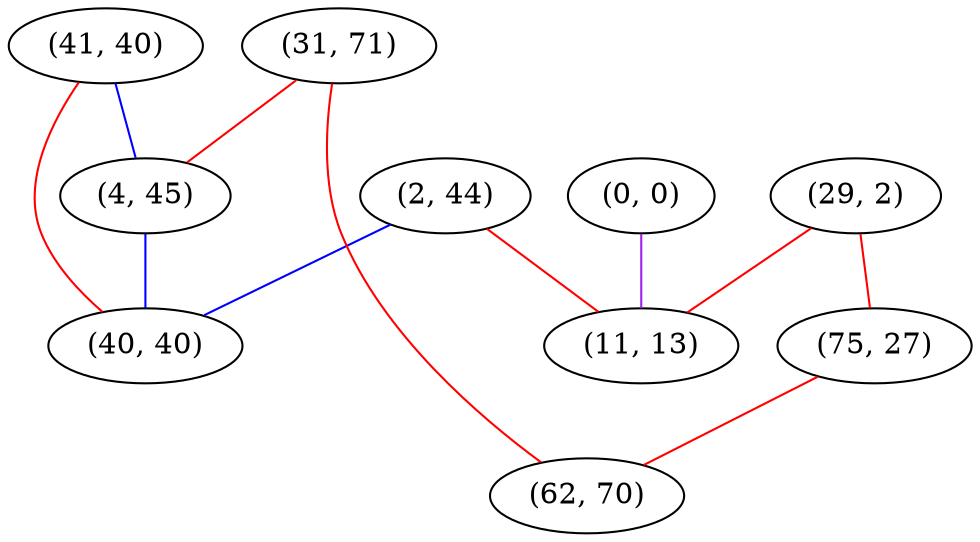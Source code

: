 graph "" {
"(2, 44)";
"(31, 71)";
"(41, 40)";
"(0, 0)";
"(4, 45)";
"(40, 40)";
"(29, 2)";
"(75, 27)";
"(11, 13)";
"(62, 70)";
"(2, 44)" -- "(40, 40)"  [color=blue, key=0, weight=3];
"(2, 44)" -- "(11, 13)"  [color=red, key=0, weight=1];
"(31, 71)" -- "(4, 45)"  [color=red, key=0, weight=1];
"(31, 71)" -- "(62, 70)"  [color=red, key=0, weight=1];
"(41, 40)" -- "(4, 45)"  [color=blue, key=0, weight=3];
"(41, 40)" -- "(40, 40)"  [color=red, key=0, weight=1];
"(0, 0)" -- "(11, 13)"  [color=purple, key=0, weight=4];
"(4, 45)" -- "(40, 40)"  [color=blue, key=0, weight=3];
"(29, 2)" -- "(75, 27)"  [color=red, key=0, weight=1];
"(29, 2)" -- "(11, 13)"  [color=red, key=0, weight=1];
"(75, 27)" -- "(62, 70)"  [color=red, key=0, weight=1];
}
